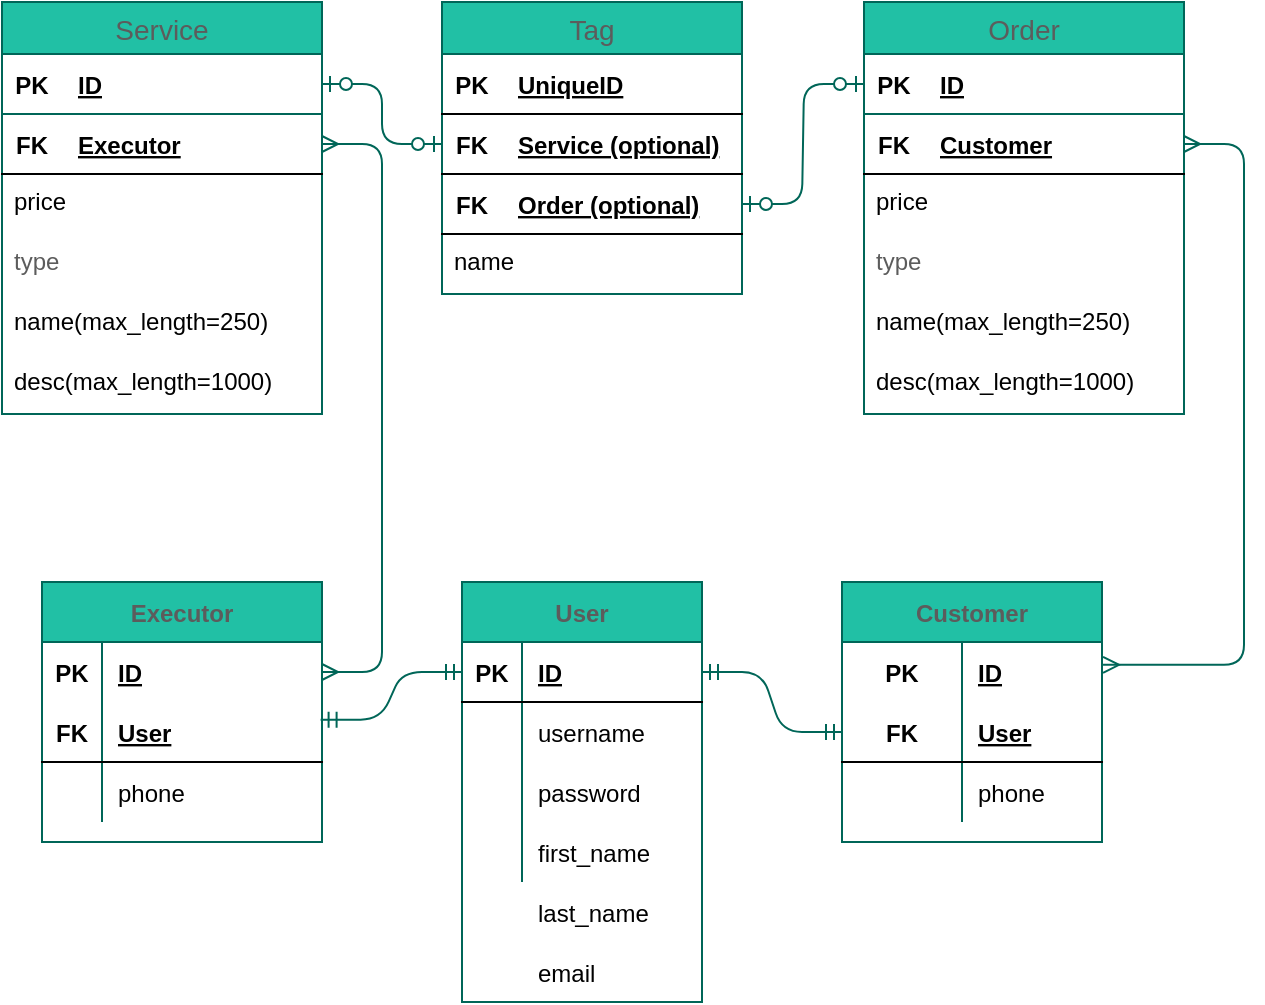 <mxfile version="14.9.7" type="github">
  <diagram name="Page-1" id="9f46799a-70d6-7492-0946-bef42562c5a5">
    <mxGraphModel dx="652" dy="1256" grid="1" gridSize="10" guides="1" tooltips="1" connect="1" arrows="1" fold="1" page="1" pageScale="1" pageWidth="1100" pageHeight="850" math="0" shadow="0">
      <root>
        <mxCell id="0" />
        <mxCell id="1" parent="0" />
        <mxCell id="EMXm8u87PJ7JFgHz2nG3-1" value="User" style="shape=table;startSize=30;container=1;collapsible=1;childLayout=tableLayout;fixedRows=1;rowLines=0;fontStyle=1;align=center;resizeLast=1;rounded=0;sketch=0;fontColor=#5C5C5C;strokeColor=#006658;fillColor=#21C0A5;" vertex="1" parent="1">
          <mxGeometry x="430" y="170" width="120" height="210" as="geometry" />
        </mxCell>
        <mxCell id="EMXm8u87PJ7JFgHz2nG3-2" value="" style="shape=partialRectangle;collapsible=0;dropTarget=0;pointerEvents=0;fillColor=none;top=0;left=0;bottom=1;right=0;points=[[0,0.5],[1,0.5]];portConstraint=eastwest;" vertex="1" parent="EMXm8u87PJ7JFgHz2nG3-1">
          <mxGeometry y="30" width="120" height="30" as="geometry" />
        </mxCell>
        <mxCell id="EMXm8u87PJ7JFgHz2nG3-3" value="PK" style="shape=partialRectangle;connectable=0;fillColor=none;top=0;left=0;bottom=0;right=0;fontStyle=1;overflow=hidden;" vertex="1" parent="EMXm8u87PJ7JFgHz2nG3-2">
          <mxGeometry width="30" height="30" as="geometry" />
        </mxCell>
        <mxCell id="EMXm8u87PJ7JFgHz2nG3-4" value="ID" style="shape=partialRectangle;connectable=0;fillColor=none;top=0;left=0;bottom=0;right=0;align=left;spacingLeft=6;fontStyle=5;overflow=hidden;" vertex="1" parent="EMXm8u87PJ7JFgHz2nG3-2">
          <mxGeometry x="30" width="90" height="30" as="geometry" />
        </mxCell>
        <mxCell id="EMXm8u87PJ7JFgHz2nG3-5" value="" style="shape=partialRectangle;collapsible=0;dropTarget=0;pointerEvents=0;fillColor=none;top=0;left=0;bottom=0;right=0;points=[[0,0.5],[1,0.5]];portConstraint=eastwest;" vertex="1" parent="EMXm8u87PJ7JFgHz2nG3-1">
          <mxGeometry y="60" width="120" height="30" as="geometry" />
        </mxCell>
        <mxCell id="EMXm8u87PJ7JFgHz2nG3-6" value="" style="shape=partialRectangle;connectable=0;fillColor=none;top=0;left=0;bottom=0;right=0;editable=1;overflow=hidden;" vertex="1" parent="EMXm8u87PJ7JFgHz2nG3-5">
          <mxGeometry width="30" height="30" as="geometry" />
        </mxCell>
        <mxCell id="EMXm8u87PJ7JFgHz2nG3-7" value="username" style="shape=partialRectangle;connectable=0;fillColor=none;top=0;left=0;bottom=0;right=0;align=left;spacingLeft=6;overflow=hidden;" vertex="1" parent="EMXm8u87PJ7JFgHz2nG3-5">
          <mxGeometry x="30" width="90" height="30" as="geometry" />
        </mxCell>
        <mxCell id="EMXm8u87PJ7JFgHz2nG3-8" value="" style="shape=partialRectangle;collapsible=0;dropTarget=0;pointerEvents=0;fillColor=none;top=0;left=0;bottom=0;right=0;points=[[0,0.5],[1,0.5]];portConstraint=eastwest;" vertex="1" parent="EMXm8u87PJ7JFgHz2nG3-1">
          <mxGeometry y="90" width="120" height="30" as="geometry" />
        </mxCell>
        <mxCell id="EMXm8u87PJ7JFgHz2nG3-9" value="" style="shape=partialRectangle;connectable=0;fillColor=none;top=0;left=0;bottom=0;right=0;editable=1;overflow=hidden;" vertex="1" parent="EMXm8u87PJ7JFgHz2nG3-8">
          <mxGeometry width="30" height="30" as="geometry" />
        </mxCell>
        <mxCell id="EMXm8u87PJ7JFgHz2nG3-10" value="password" style="shape=partialRectangle;connectable=0;fillColor=none;top=0;left=0;bottom=0;right=0;align=left;spacingLeft=6;overflow=hidden;" vertex="1" parent="EMXm8u87PJ7JFgHz2nG3-8">
          <mxGeometry x="30" width="90" height="30" as="geometry" />
        </mxCell>
        <mxCell id="EMXm8u87PJ7JFgHz2nG3-11" value="" style="shape=partialRectangle;collapsible=0;dropTarget=0;pointerEvents=0;fillColor=none;top=0;left=0;bottom=0;right=0;points=[[0,0.5],[1,0.5]];portConstraint=eastwest;" vertex="1" parent="EMXm8u87PJ7JFgHz2nG3-1">
          <mxGeometry y="120" width="120" height="30" as="geometry" />
        </mxCell>
        <mxCell id="EMXm8u87PJ7JFgHz2nG3-12" value="" style="shape=partialRectangle;connectable=0;fillColor=none;top=0;left=0;bottom=0;right=0;editable=1;overflow=hidden;" vertex="1" parent="EMXm8u87PJ7JFgHz2nG3-11">
          <mxGeometry width="30" height="30" as="geometry" />
        </mxCell>
        <mxCell id="EMXm8u87PJ7JFgHz2nG3-13" value="first_name" style="shape=partialRectangle;connectable=0;fillColor=none;top=0;left=0;bottom=0;right=0;align=left;spacingLeft=6;overflow=hidden;" vertex="1" parent="EMXm8u87PJ7JFgHz2nG3-11">
          <mxGeometry x="30" width="90" height="30" as="geometry" />
        </mxCell>
        <mxCell id="EMXm8u87PJ7JFgHz2nG3-36" value="Executor" style="shape=table;startSize=30;container=1;collapsible=1;childLayout=tableLayout;fixedRows=1;rowLines=0;fontStyle=1;align=center;resizeLast=1;rounded=0;sketch=0;fontColor=#5C5C5C;strokeColor=#006658;fillColor=#21C0A5;swimlaneFillColor=none;flipH=1;flipV=0;" vertex="1" parent="1">
          <mxGeometry x="220" y="170" width="140" height="130" as="geometry" />
        </mxCell>
        <mxCell id="EMXm8u87PJ7JFgHz2nG3-37" value="" style="shape=partialRectangle;collapsible=0;dropTarget=0;pointerEvents=0;fillColor=none;top=0;left=0;bottom=0;right=0;points=[[0,0.5],[1,0.5]];portConstraint=eastwest;" vertex="1" parent="EMXm8u87PJ7JFgHz2nG3-36">
          <mxGeometry y="30" width="140" height="30" as="geometry" />
        </mxCell>
        <mxCell id="EMXm8u87PJ7JFgHz2nG3-38" value="PK" style="shape=partialRectangle;connectable=0;fillColor=none;top=0;left=0;bottom=0;right=0;fontStyle=1;overflow=hidden;" vertex="1" parent="EMXm8u87PJ7JFgHz2nG3-37">
          <mxGeometry width="30.0" height="30" as="geometry" />
        </mxCell>
        <mxCell id="EMXm8u87PJ7JFgHz2nG3-39" value="ID" style="shape=partialRectangle;connectable=0;fillColor=none;top=0;left=0;bottom=0;right=0;align=left;spacingLeft=6;fontStyle=5;overflow=hidden;" vertex="1" parent="EMXm8u87PJ7JFgHz2nG3-37">
          <mxGeometry x="30.0" width="110.0" height="30" as="geometry" />
        </mxCell>
        <mxCell id="EMXm8u87PJ7JFgHz2nG3-40" value="" style="shape=partialRectangle;collapsible=0;dropTarget=0;pointerEvents=0;fillColor=none;top=0;left=0;bottom=1;right=0;points=[[0,0.5],[1,0.5]];portConstraint=eastwest;" vertex="1" parent="EMXm8u87PJ7JFgHz2nG3-36">
          <mxGeometry y="60" width="140" height="30" as="geometry" />
        </mxCell>
        <mxCell id="EMXm8u87PJ7JFgHz2nG3-41" value="FK" style="shape=partialRectangle;connectable=0;fillColor=none;top=0;left=0;bottom=0;right=0;fontStyle=1;overflow=hidden;" vertex="1" parent="EMXm8u87PJ7JFgHz2nG3-40">
          <mxGeometry width="30.0" height="30" as="geometry" />
        </mxCell>
        <mxCell id="EMXm8u87PJ7JFgHz2nG3-42" value="User" style="shape=partialRectangle;connectable=0;fillColor=none;top=0;left=0;bottom=0;right=0;align=left;spacingLeft=6;fontStyle=5;overflow=hidden;" vertex="1" parent="EMXm8u87PJ7JFgHz2nG3-40">
          <mxGeometry x="30.0" width="110.0" height="30" as="geometry" />
        </mxCell>
        <mxCell id="EMXm8u87PJ7JFgHz2nG3-43" value="" style="shape=partialRectangle;collapsible=0;dropTarget=0;pointerEvents=0;fillColor=none;top=0;left=0;bottom=0;right=0;points=[[0,0.5],[1,0.5]];portConstraint=eastwest;" vertex="1" parent="EMXm8u87PJ7JFgHz2nG3-36">
          <mxGeometry y="90" width="140" height="30" as="geometry" />
        </mxCell>
        <mxCell id="EMXm8u87PJ7JFgHz2nG3-44" value="" style="shape=partialRectangle;connectable=0;fillColor=none;top=0;left=0;bottom=0;right=0;editable=1;overflow=hidden;" vertex="1" parent="EMXm8u87PJ7JFgHz2nG3-43">
          <mxGeometry width="30.0" height="30" as="geometry" />
        </mxCell>
        <mxCell id="EMXm8u87PJ7JFgHz2nG3-45" value="phone" style="shape=partialRectangle;connectable=0;fillColor=none;top=0;left=0;bottom=0;right=0;align=left;spacingLeft=6;overflow=hidden;" vertex="1" parent="EMXm8u87PJ7JFgHz2nG3-43">
          <mxGeometry x="30.0" width="110.0" height="30" as="geometry" />
        </mxCell>
        <mxCell id="EMXm8u87PJ7JFgHz2nG3-55" value="" style="edgeStyle=entityRelationEdgeStyle;fontSize=12;html=1;endArrow=ERmandOne;startArrow=ERmandOne;fontColor=#5C5C5C;strokeColor=#006658;fillColor=#21C0A5;entryX=0;entryY=0.5;entryDx=0;entryDy=0;exitX=0.995;exitY=0.294;exitDx=0;exitDy=0;exitPerimeter=0;" edge="1" parent="1" source="EMXm8u87PJ7JFgHz2nG3-40" target="EMXm8u87PJ7JFgHz2nG3-2">
          <mxGeometry width="100" height="100" relative="1" as="geometry">
            <mxPoint x="450" y="360" as="sourcePoint" />
            <mxPoint x="550" y="260" as="targetPoint" />
          </mxGeometry>
        </mxCell>
        <mxCell id="EMXm8u87PJ7JFgHz2nG3-56" value="last_name" style="shape=partialRectangle;connectable=0;fillColor=none;top=0;left=0;bottom=0;right=0;align=left;spacingLeft=6;overflow=hidden;" vertex="1" parent="1">
          <mxGeometry x="460" y="320" width="120" height="30" as="geometry" />
        </mxCell>
        <mxCell id="EMXm8u87PJ7JFgHz2nG3-58" value="email" style="shape=partialRectangle;connectable=0;fillColor=none;top=0;left=0;bottom=0;right=0;align=left;spacingLeft=6;overflow=hidden;" vertex="1" parent="1">
          <mxGeometry x="460" y="350" width="120" height="30" as="geometry" />
        </mxCell>
        <mxCell id="EMXm8u87PJ7JFgHz2nG3-60" value="Customer" style="shape=table;startSize=30;container=1;collapsible=1;childLayout=tableLayout;fixedRows=1;rowLines=0;fontStyle=1;align=center;resizeLast=1;rounded=0;sketch=0;fontColor=#5C5C5C;strokeColor=#006658;fillColor=#21C0A5;" vertex="1" parent="1">
          <mxGeometry x="620" y="170" width="130" height="130" as="geometry" />
        </mxCell>
        <mxCell id="EMXm8u87PJ7JFgHz2nG3-61" value="" style="shape=partialRectangle;collapsible=0;dropTarget=0;pointerEvents=0;fillColor=none;top=0;left=0;bottom=0;right=0;points=[[0,0.5],[1,0.5]];portConstraint=eastwest;" vertex="1" parent="EMXm8u87PJ7JFgHz2nG3-60">
          <mxGeometry y="30" width="130" height="30" as="geometry" />
        </mxCell>
        <mxCell id="EMXm8u87PJ7JFgHz2nG3-62" value="PK" style="shape=partialRectangle;connectable=0;fillColor=none;top=0;left=0;bottom=0;right=0;fontStyle=1;overflow=hidden;" vertex="1" parent="EMXm8u87PJ7JFgHz2nG3-61">
          <mxGeometry width="60" height="30" as="geometry" />
        </mxCell>
        <mxCell id="EMXm8u87PJ7JFgHz2nG3-63" value="ID" style="shape=partialRectangle;connectable=0;fillColor=none;top=0;left=0;bottom=0;right=0;align=left;spacingLeft=6;fontStyle=5;overflow=hidden;" vertex="1" parent="EMXm8u87PJ7JFgHz2nG3-61">
          <mxGeometry x="60" width="70" height="30" as="geometry" />
        </mxCell>
        <mxCell id="EMXm8u87PJ7JFgHz2nG3-64" value="" style="shape=partialRectangle;collapsible=0;dropTarget=0;pointerEvents=0;fillColor=none;top=0;left=0;bottom=1;right=0;points=[[0,0.5],[1,0.5]];portConstraint=eastwest;" vertex="1" parent="EMXm8u87PJ7JFgHz2nG3-60">
          <mxGeometry y="60" width="130" height="30" as="geometry" />
        </mxCell>
        <mxCell id="EMXm8u87PJ7JFgHz2nG3-65" value="FK" style="shape=partialRectangle;connectable=0;fillColor=none;top=0;left=0;bottom=0;right=0;fontStyle=1;overflow=hidden;" vertex="1" parent="EMXm8u87PJ7JFgHz2nG3-64">
          <mxGeometry width="60" height="30" as="geometry" />
        </mxCell>
        <mxCell id="EMXm8u87PJ7JFgHz2nG3-66" value="User" style="shape=partialRectangle;connectable=0;fillColor=none;top=0;left=0;bottom=0;right=0;align=left;spacingLeft=6;fontStyle=5;overflow=hidden;" vertex="1" parent="EMXm8u87PJ7JFgHz2nG3-64">
          <mxGeometry x="60" width="70" height="30" as="geometry" />
        </mxCell>
        <mxCell id="EMXm8u87PJ7JFgHz2nG3-67" value="" style="shape=partialRectangle;collapsible=0;dropTarget=0;pointerEvents=0;fillColor=none;top=0;left=0;bottom=0;right=0;points=[[0,0.5],[1,0.5]];portConstraint=eastwest;" vertex="1" parent="EMXm8u87PJ7JFgHz2nG3-60">
          <mxGeometry y="90" width="130" height="30" as="geometry" />
        </mxCell>
        <mxCell id="EMXm8u87PJ7JFgHz2nG3-68" value="" style="shape=partialRectangle;connectable=0;fillColor=none;top=0;left=0;bottom=0;right=0;editable=1;overflow=hidden;" vertex="1" parent="EMXm8u87PJ7JFgHz2nG3-67">
          <mxGeometry width="60" height="30" as="geometry" />
        </mxCell>
        <mxCell id="EMXm8u87PJ7JFgHz2nG3-69" value="phone" style="shape=partialRectangle;connectable=0;fillColor=none;top=0;left=0;bottom=0;right=0;align=left;spacingLeft=6;overflow=hidden;" vertex="1" parent="EMXm8u87PJ7JFgHz2nG3-67">
          <mxGeometry x="60" width="70" height="30" as="geometry" />
        </mxCell>
        <mxCell id="EMXm8u87PJ7JFgHz2nG3-70" value="" style="edgeStyle=entityRelationEdgeStyle;fontSize=12;html=1;endArrow=ERmandOne;startArrow=ERmandOne;fontColor=#5C5C5C;strokeColor=#006658;fillColor=#21C0A5;" edge="1" parent="1" source="EMXm8u87PJ7JFgHz2nG3-2" target="EMXm8u87PJ7JFgHz2nG3-64">
          <mxGeometry width="100" height="100" relative="1" as="geometry">
            <mxPoint x="450" y="360" as="sourcePoint" />
            <mxPoint x="550" y="260" as="targetPoint" />
          </mxGeometry>
        </mxCell>
        <mxCell id="EMXm8u87PJ7JFgHz2nG3-90" value="Service" style="swimlane;fontStyle=0;childLayout=stackLayout;horizontal=1;startSize=26;horizontalStack=0;resizeParent=1;resizeParentMax=0;resizeLast=0;collapsible=1;marginBottom=0;align=center;fontSize=14;rounded=0;sketch=0;fontColor=#5C5C5C;strokeColor=#006658;fillColor=#21C0A5;gradientColor=none;" vertex="1" parent="1">
          <mxGeometry x="200" y="-120" width="160" height="206" as="geometry">
            <mxRectangle x="200" y="-110" width="80" height="26" as="alternateBounds" />
          </mxGeometry>
        </mxCell>
        <mxCell id="EMXm8u87PJ7JFgHz2nG3-98" value="" style="shape=table;startSize=0;container=1;collapsible=1;childLayout=tableLayout;fixedRows=1;rowLines=0;fontStyle=0;align=center;resizeLast=1;strokeColor=none;fillColor=none;rounded=0;sketch=0;fontColor=#5C5C5C;" vertex="1" parent="EMXm8u87PJ7JFgHz2nG3-90">
          <mxGeometry y="26" width="160" height="60" as="geometry" />
        </mxCell>
        <mxCell id="EMXm8u87PJ7JFgHz2nG3-102" value="" style="shape=partialRectangle;collapsible=0;dropTarget=0;pointerEvents=0;fillColor=none;top=0;left=0;bottom=1;right=0;points=[[0,0.5],[1,0.5]];portConstraint=eastwest;rounded=0;sketch=0;fontColor=#5C5C5C;strokeColor=#006658;" vertex="1" parent="EMXm8u87PJ7JFgHz2nG3-98">
          <mxGeometry width="160" height="30" as="geometry" />
        </mxCell>
        <mxCell id="EMXm8u87PJ7JFgHz2nG3-103" value="PK" style="shape=partialRectangle;connectable=0;fillColor=none;top=0;left=0;bottom=0;right=0;fontStyle=1;overflow=hidden;" vertex="1" parent="EMXm8u87PJ7JFgHz2nG3-102">
          <mxGeometry width="30" height="30" as="geometry" />
        </mxCell>
        <mxCell id="EMXm8u87PJ7JFgHz2nG3-104" value="ID" style="shape=partialRectangle;connectable=0;fillColor=none;top=0;left=0;bottom=0;right=0;align=left;spacingLeft=6;fontStyle=5;overflow=hidden;" vertex="1" parent="EMXm8u87PJ7JFgHz2nG3-102">
          <mxGeometry x="30" width="130" height="30" as="geometry" />
        </mxCell>
        <mxCell id="EMXm8u87PJ7JFgHz2nG3-99" value="" style="shape=partialRectangle;collapsible=0;dropTarget=0;pointerEvents=0;fillColor=none;top=0;left=0;bottom=1;right=0;points=[[0,0.5],[1,0.5]];portConstraint=eastwest;" vertex="1" parent="EMXm8u87PJ7JFgHz2nG3-98">
          <mxGeometry y="30" width="160" height="30" as="geometry" />
        </mxCell>
        <mxCell id="EMXm8u87PJ7JFgHz2nG3-100" value="FK" style="shape=partialRectangle;connectable=0;fillColor=none;top=0;left=0;bottom=0;right=0;fontStyle=1;overflow=hidden;" vertex="1" parent="EMXm8u87PJ7JFgHz2nG3-99">
          <mxGeometry width="30" height="30" as="geometry" />
        </mxCell>
        <mxCell id="EMXm8u87PJ7JFgHz2nG3-101" value="Executor" style="shape=partialRectangle;connectable=0;fillColor=none;top=0;left=0;bottom=0;right=0;align=left;spacingLeft=6;fontStyle=5;overflow=hidden;" vertex="1" parent="EMXm8u87PJ7JFgHz2nG3-99">
          <mxGeometry x="30" width="130" height="30" as="geometry" />
        </mxCell>
        <mxCell id="EMXm8u87PJ7JFgHz2nG3-91" value="price" style="text;strokeColor=none;fillColor=none;spacingLeft=4;spacingRight=4;overflow=hidden;rotatable=0;points=[[0,0.5],[1,0.5]];portConstraint=eastwest;fontSize=12;" vertex="1" parent="EMXm8u87PJ7JFgHz2nG3-90">
          <mxGeometry y="86" width="160" height="30" as="geometry" />
        </mxCell>
        <mxCell id="EMXm8u87PJ7JFgHz2nG3-117" value="type" style="text;strokeColor=none;fillColor=none;spacingLeft=4;spacingRight=4;overflow=hidden;rotatable=0;points=[[0,0.5],[1,0.5]];portConstraint=eastwest;fontSize=12;rounded=0;sketch=0;fontColor=#5C5C5C;" vertex="1" parent="EMXm8u87PJ7JFgHz2nG3-90">
          <mxGeometry y="116" width="160" height="30" as="geometry" />
        </mxCell>
        <mxCell id="EMXm8u87PJ7JFgHz2nG3-92" value="name(max_length=250)" style="text;strokeColor=none;fillColor=none;spacingLeft=4;spacingRight=4;overflow=hidden;rotatable=0;points=[[0,0.5],[1,0.5]];portConstraint=eastwest;fontSize=12;" vertex="1" parent="EMXm8u87PJ7JFgHz2nG3-90">
          <mxGeometry y="146" width="160" height="30" as="geometry" />
        </mxCell>
        <mxCell id="EMXm8u87PJ7JFgHz2nG3-93" value="desc(max_length=1000)" style="text;strokeColor=none;fillColor=none;spacingLeft=4;spacingRight=4;overflow=hidden;rotatable=0;points=[[0,0.5],[1,0.5]];portConstraint=eastwest;fontSize=12;" vertex="1" parent="EMXm8u87PJ7JFgHz2nG3-90">
          <mxGeometry y="176" width="160" height="30" as="geometry" />
        </mxCell>
        <mxCell id="EMXm8u87PJ7JFgHz2nG3-109" value="" style="edgeStyle=entityRelationEdgeStyle;fontSize=12;html=1;endArrow=ERmany;startArrow=ERmany;fontColor=#5C5C5C;strokeColor=#006658;fillColor=#21C0A5;entryX=1;entryY=0.5;entryDx=0;entryDy=0;" edge="1" parent="1" target="EMXm8u87PJ7JFgHz2nG3-99">
          <mxGeometry width="100" height="100" relative="1" as="geometry">
            <mxPoint x="360" y="215" as="sourcePoint" />
            <mxPoint x="190" y="11" as="targetPoint" />
          </mxGeometry>
        </mxCell>
        <mxCell id="EMXm8u87PJ7JFgHz2nG3-121" value="Order" style="swimlane;fontStyle=0;childLayout=stackLayout;horizontal=1;startSize=26;horizontalStack=0;resizeParent=1;resizeParentMax=0;resizeLast=0;collapsible=1;marginBottom=0;align=center;fontSize=14;rounded=0;sketch=0;fontColor=#5C5C5C;strokeColor=#006658;fillColor=#21C0A5;gradientColor=none;" vertex="1" parent="1">
          <mxGeometry x="631" y="-120" width="160" height="206" as="geometry">
            <mxRectangle x="200" y="-110" width="80" height="26" as="alternateBounds" />
          </mxGeometry>
        </mxCell>
        <mxCell id="EMXm8u87PJ7JFgHz2nG3-122" value="" style="shape=table;startSize=0;container=1;collapsible=1;childLayout=tableLayout;fixedRows=1;rowLines=0;fontStyle=0;align=center;resizeLast=1;strokeColor=none;fillColor=none;rounded=0;sketch=0;fontColor=#5C5C5C;" vertex="1" parent="EMXm8u87PJ7JFgHz2nG3-121">
          <mxGeometry y="26" width="160" height="60" as="geometry" />
        </mxCell>
        <mxCell id="EMXm8u87PJ7JFgHz2nG3-123" value="" style="shape=partialRectangle;collapsible=0;dropTarget=0;pointerEvents=0;fillColor=none;top=0;left=0;bottom=1;right=0;points=[[0,0.5],[1,0.5]];portConstraint=eastwest;rounded=0;sketch=0;fontColor=#5C5C5C;strokeColor=#006658;" vertex="1" parent="EMXm8u87PJ7JFgHz2nG3-122">
          <mxGeometry width="160" height="30" as="geometry" />
        </mxCell>
        <mxCell id="EMXm8u87PJ7JFgHz2nG3-124" value="PK" style="shape=partialRectangle;connectable=0;fillColor=none;top=0;left=0;bottom=0;right=0;fontStyle=1;overflow=hidden;" vertex="1" parent="EMXm8u87PJ7JFgHz2nG3-123">
          <mxGeometry width="30" height="30" as="geometry" />
        </mxCell>
        <mxCell id="EMXm8u87PJ7JFgHz2nG3-125" value="ID" style="shape=partialRectangle;connectable=0;fillColor=none;top=0;left=0;bottom=0;right=0;align=left;spacingLeft=6;fontStyle=5;overflow=hidden;" vertex="1" parent="EMXm8u87PJ7JFgHz2nG3-123">
          <mxGeometry x="30" width="130" height="30" as="geometry" />
        </mxCell>
        <mxCell id="EMXm8u87PJ7JFgHz2nG3-126" value="" style="shape=partialRectangle;collapsible=0;dropTarget=0;pointerEvents=0;fillColor=none;top=0;left=0;bottom=1;right=0;points=[[0,0.5],[1,0.5]];portConstraint=eastwest;" vertex="1" parent="EMXm8u87PJ7JFgHz2nG3-122">
          <mxGeometry y="30" width="160" height="30" as="geometry" />
        </mxCell>
        <mxCell id="EMXm8u87PJ7JFgHz2nG3-127" value="FK" style="shape=partialRectangle;connectable=0;fillColor=none;top=0;left=0;bottom=0;right=0;fontStyle=1;overflow=hidden;" vertex="1" parent="EMXm8u87PJ7JFgHz2nG3-126">
          <mxGeometry width="30" height="30" as="geometry" />
        </mxCell>
        <mxCell id="EMXm8u87PJ7JFgHz2nG3-128" value="Customer" style="shape=partialRectangle;connectable=0;fillColor=none;top=0;left=0;bottom=0;right=0;align=left;spacingLeft=6;fontStyle=5;overflow=hidden;" vertex="1" parent="EMXm8u87PJ7JFgHz2nG3-126">
          <mxGeometry x="30" width="130" height="30" as="geometry" />
        </mxCell>
        <mxCell id="EMXm8u87PJ7JFgHz2nG3-129" value="price" style="text;strokeColor=none;fillColor=none;spacingLeft=4;spacingRight=4;overflow=hidden;rotatable=0;points=[[0,0.5],[1,0.5]];portConstraint=eastwest;fontSize=12;" vertex="1" parent="EMXm8u87PJ7JFgHz2nG3-121">
          <mxGeometry y="86" width="160" height="30" as="geometry" />
        </mxCell>
        <mxCell id="EMXm8u87PJ7JFgHz2nG3-130" value="type" style="text;strokeColor=none;fillColor=none;spacingLeft=4;spacingRight=4;overflow=hidden;rotatable=0;points=[[0,0.5],[1,0.5]];portConstraint=eastwest;fontSize=12;rounded=0;sketch=0;fontColor=#5C5C5C;" vertex="1" parent="EMXm8u87PJ7JFgHz2nG3-121">
          <mxGeometry y="116" width="160" height="30" as="geometry" />
        </mxCell>
        <mxCell id="EMXm8u87PJ7JFgHz2nG3-131" value="name(max_length=250)" style="text;strokeColor=none;fillColor=none;spacingLeft=4;spacingRight=4;overflow=hidden;rotatable=0;points=[[0,0.5],[1,0.5]];portConstraint=eastwest;fontSize=12;" vertex="1" parent="EMXm8u87PJ7JFgHz2nG3-121">
          <mxGeometry y="146" width="160" height="30" as="geometry" />
        </mxCell>
        <mxCell id="EMXm8u87PJ7JFgHz2nG3-132" value="desc(max_length=1000)" style="text;strokeColor=none;fillColor=none;spacingLeft=4;spacingRight=4;overflow=hidden;rotatable=0;points=[[0,0.5],[1,0.5]];portConstraint=eastwest;fontSize=12;" vertex="1" parent="EMXm8u87PJ7JFgHz2nG3-121">
          <mxGeometry y="176" width="160" height="30" as="geometry" />
        </mxCell>
        <mxCell id="EMXm8u87PJ7JFgHz2nG3-133" value="" style="edgeStyle=entityRelationEdgeStyle;fontSize=12;html=1;endArrow=ERmany;startArrow=ERmany;fontColor=#5C5C5C;strokeColor=#006658;fillColor=#21C0A5;entryX=1.004;entryY=0.381;entryDx=0;entryDy=0;entryPerimeter=0;" edge="1" parent="1" source="EMXm8u87PJ7JFgHz2nG3-126" target="EMXm8u87PJ7JFgHz2nG3-61">
          <mxGeometry width="100" height="100" relative="1" as="geometry">
            <mxPoint x="790" y="-50" as="sourcePoint" />
            <mxPoint x="600" y="130" as="targetPoint" />
          </mxGeometry>
        </mxCell>
        <mxCell id="EMXm8u87PJ7JFgHz2nG3-134" value="Tag" style="swimlane;fontStyle=0;childLayout=stackLayout;horizontal=1;startSize=26;horizontalStack=0;resizeParent=1;resizeParentMax=0;resizeLast=0;collapsible=1;marginBottom=0;align=center;fontSize=14;rounded=0;sketch=0;fontColor=#5C5C5C;strokeColor=#006658;fillColor=#21C0A5;gradientColor=none;" vertex="1" parent="1">
          <mxGeometry x="420" y="-120" width="150" height="146" as="geometry" />
        </mxCell>
        <mxCell id="EMXm8u87PJ7JFgHz2nG3-152" value="" style="shape=table;startSize=0;container=1;collapsible=1;childLayout=tableLayout;fixedRows=1;rowLines=0;fontStyle=0;align=center;resizeLast=1;strokeColor=none;fillColor=none;rounded=0;sketch=0;fontColor=#5C5C5C;" vertex="1" parent="EMXm8u87PJ7JFgHz2nG3-134">
          <mxGeometry y="26" width="150" height="30" as="geometry" />
        </mxCell>
        <mxCell id="EMXm8u87PJ7JFgHz2nG3-153" value="" style="shape=partialRectangle;collapsible=0;dropTarget=0;pointerEvents=0;fillColor=none;top=0;left=0;bottom=1;right=0;points=[[0,0.5],[1,0.5]];portConstraint=eastwest;" vertex="1" parent="EMXm8u87PJ7JFgHz2nG3-152">
          <mxGeometry width="150" height="30" as="geometry" />
        </mxCell>
        <mxCell id="EMXm8u87PJ7JFgHz2nG3-154" value="PK" style="shape=partialRectangle;connectable=0;fillColor=none;top=0;left=0;bottom=0;right=0;fontStyle=1;overflow=hidden;" vertex="1" parent="EMXm8u87PJ7JFgHz2nG3-153">
          <mxGeometry width="30" height="30" as="geometry" />
        </mxCell>
        <mxCell id="EMXm8u87PJ7JFgHz2nG3-155" value="UniqueID" style="shape=partialRectangle;connectable=0;fillColor=none;top=0;left=0;bottom=0;right=0;align=left;spacingLeft=6;fontStyle=5;overflow=hidden;" vertex="1" parent="EMXm8u87PJ7JFgHz2nG3-153">
          <mxGeometry x="30" width="120" height="30" as="geometry" />
        </mxCell>
        <mxCell id="EMXm8u87PJ7JFgHz2nG3-156" value="" style="shape=table;startSize=0;container=1;collapsible=1;childLayout=tableLayout;fixedRows=1;rowLines=0;fontStyle=0;align=center;resizeLast=1;strokeColor=none;fillColor=none;rounded=0;sketch=0;fontColor=#5C5C5C;" vertex="1" parent="EMXm8u87PJ7JFgHz2nG3-134">
          <mxGeometry y="56" width="150" height="30" as="geometry" />
        </mxCell>
        <mxCell id="EMXm8u87PJ7JFgHz2nG3-157" value="" style="shape=partialRectangle;collapsible=0;dropTarget=0;pointerEvents=0;fillColor=none;top=0;left=0;bottom=1;right=0;points=[[0,0.5],[1,0.5]];portConstraint=eastwest;" vertex="1" parent="EMXm8u87PJ7JFgHz2nG3-156">
          <mxGeometry width="150" height="30" as="geometry" />
        </mxCell>
        <mxCell id="EMXm8u87PJ7JFgHz2nG3-158" value="FK" style="shape=partialRectangle;connectable=0;fillColor=none;top=0;left=0;bottom=0;right=0;fontStyle=1;overflow=hidden;" vertex="1" parent="EMXm8u87PJ7JFgHz2nG3-157">
          <mxGeometry width="30" height="30" as="geometry" />
        </mxCell>
        <mxCell id="EMXm8u87PJ7JFgHz2nG3-159" value="Service (optional)" style="shape=partialRectangle;connectable=0;fillColor=none;top=0;left=0;bottom=0;right=0;align=left;spacingLeft=6;fontStyle=5;overflow=hidden;" vertex="1" parent="EMXm8u87PJ7JFgHz2nG3-157">
          <mxGeometry x="30" width="120" height="30" as="geometry" />
        </mxCell>
        <mxCell id="EMXm8u87PJ7JFgHz2nG3-161" value="" style="shape=table;startSize=0;container=1;collapsible=1;childLayout=tableLayout;fixedRows=1;rowLines=0;fontStyle=0;align=center;resizeLast=1;strokeColor=none;fillColor=none;rounded=0;sketch=0;fontColor=#5C5C5C;" vertex="1" parent="EMXm8u87PJ7JFgHz2nG3-134">
          <mxGeometry y="86" width="150" height="30" as="geometry" />
        </mxCell>
        <mxCell id="EMXm8u87PJ7JFgHz2nG3-162" value="" style="shape=partialRectangle;collapsible=0;dropTarget=0;pointerEvents=0;fillColor=none;top=0;left=0;bottom=1;right=0;points=[[0,0.5],[1,0.5]];portConstraint=eastwest;" vertex="1" parent="EMXm8u87PJ7JFgHz2nG3-161">
          <mxGeometry width="150" height="30" as="geometry" />
        </mxCell>
        <mxCell id="EMXm8u87PJ7JFgHz2nG3-163" value="FK" style="shape=partialRectangle;connectable=0;fillColor=none;top=0;left=0;bottom=0;right=0;fontStyle=1;overflow=hidden;" vertex="1" parent="EMXm8u87PJ7JFgHz2nG3-162">
          <mxGeometry width="30" height="30" as="geometry" />
        </mxCell>
        <mxCell id="EMXm8u87PJ7JFgHz2nG3-164" value="Order (optional)" style="shape=partialRectangle;connectable=0;fillColor=none;top=0;left=0;bottom=0;right=0;align=left;spacingLeft=6;fontStyle=5;overflow=hidden;" vertex="1" parent="EMXm8u87PJ7JFgHz2nG3-162">
          <mxGeometry x="30" width="120" height="30" as="geometry" />
        </mxCell>
        <mxCell id="EMXm8u87PJ7JFgHz2nG3-137" value="name" style="text;strokeColor=none;fillColor=none;spacingLeft=4;spacingRight=4;overflow=hidden;rotatable=0;points=[[0,0.5],[1,0.5]];portConstraint=eastwest;fontSize=12;" vertex="1" parent="EMXm8u87PJ7JFgHz2nG3-134">
          <mxGeometry y="116" width="150" height="30" as="geometry" />
        </mxCell>
        <mxCell id="EMXm8u87PJ7JFgHz2nG3-167" value="" style="edgeStyle=entityRelationEdgeStyle;fontSize=12;html=1;endArrow=ERzeroToOne;startArrow=ERzeroToOne;fontColor=#5C5C5C;strokeColor=#006658;fillColor=#21C0A5;entryX=1;entryY=0.5;entryDx=0;entryDy=0;exitX=0;exitY=0.5;exitDx=0;exitDy=0;startFill=1;endFill=1;rounded=1;" edge="1" parent="1" source="EMXm8u87PJ7JFgHz2nG3-157" target="EMXm8u87PJ7JFgHz2nG3-102">
          <mxGeometry width="100" height="100" relative="1" as="geometry">
            <mxPoint x="630" y="-69" as="sourcePoint" />
            <mxPoint x="580" y="-9" as="targetPoint" />
          </mxGeometry>
        </mxCell>
        <mxCell id="EMXm8u87PJ7JFgHz2nG3-165" value="" style="edgeStyle=entityRelationEdgeStyle;fontSize=12;html=1;endArrow=ERzeroToOne;startArrow=ERzeroToOne;fontColor=#5C5C5C;strokeColor=#006658;fillColor=#21C0A5;startFill=1;endFill=1;entryX=1;entryY=0.5;entryDx=0;entryDy=0;" edge="1" parent="1" source="EMXm8u87PJ7JFgHz2nG3-123" target="EMXm8u87PJ7JFgHz2nG3-162">
          <mxGeometry width="100" height="100" relative="1" as="geometry">
            <mxPoint x="550" y="-60" as="sourcePoint" />
            <mxPoint x="450" y="40" as="targetPoint" />
          </mxGeometry>
        </mxCell>
      </root>
    </mxGraphModel>
  </diagram>
</mxfile>
